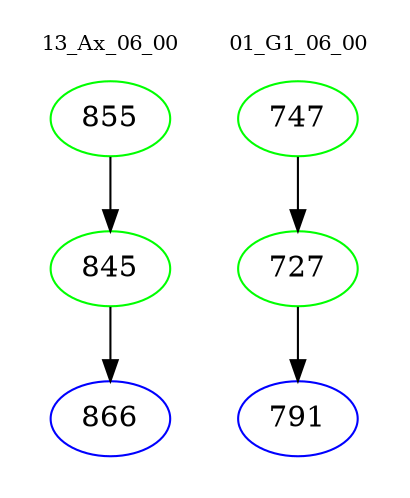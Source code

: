 digraph{
subgraph cluster_0 {
color = white
label = "13_Ax_06_00";
fontsize=10;
T0_855 [label="855", color="green"]
T0_855 -> T0_845 [color="black"]
T0_845 [label="845", color="green"]
T0_845 -> T0_866 [color="black"]
T0_866 [label="866", color="blue"]
}
subgraph cluster_1 {
color = white
label = "01_G1_06_00";
fontsize=10;
T1_747 [label="747", color="green"]
T1_747 -> T1_727 [color="black"]
T1_727 [label="727", color="green"]
T1_727 -> T1_791 [color="black"]
T1_791 [label="791", color="blue"]
}
}
